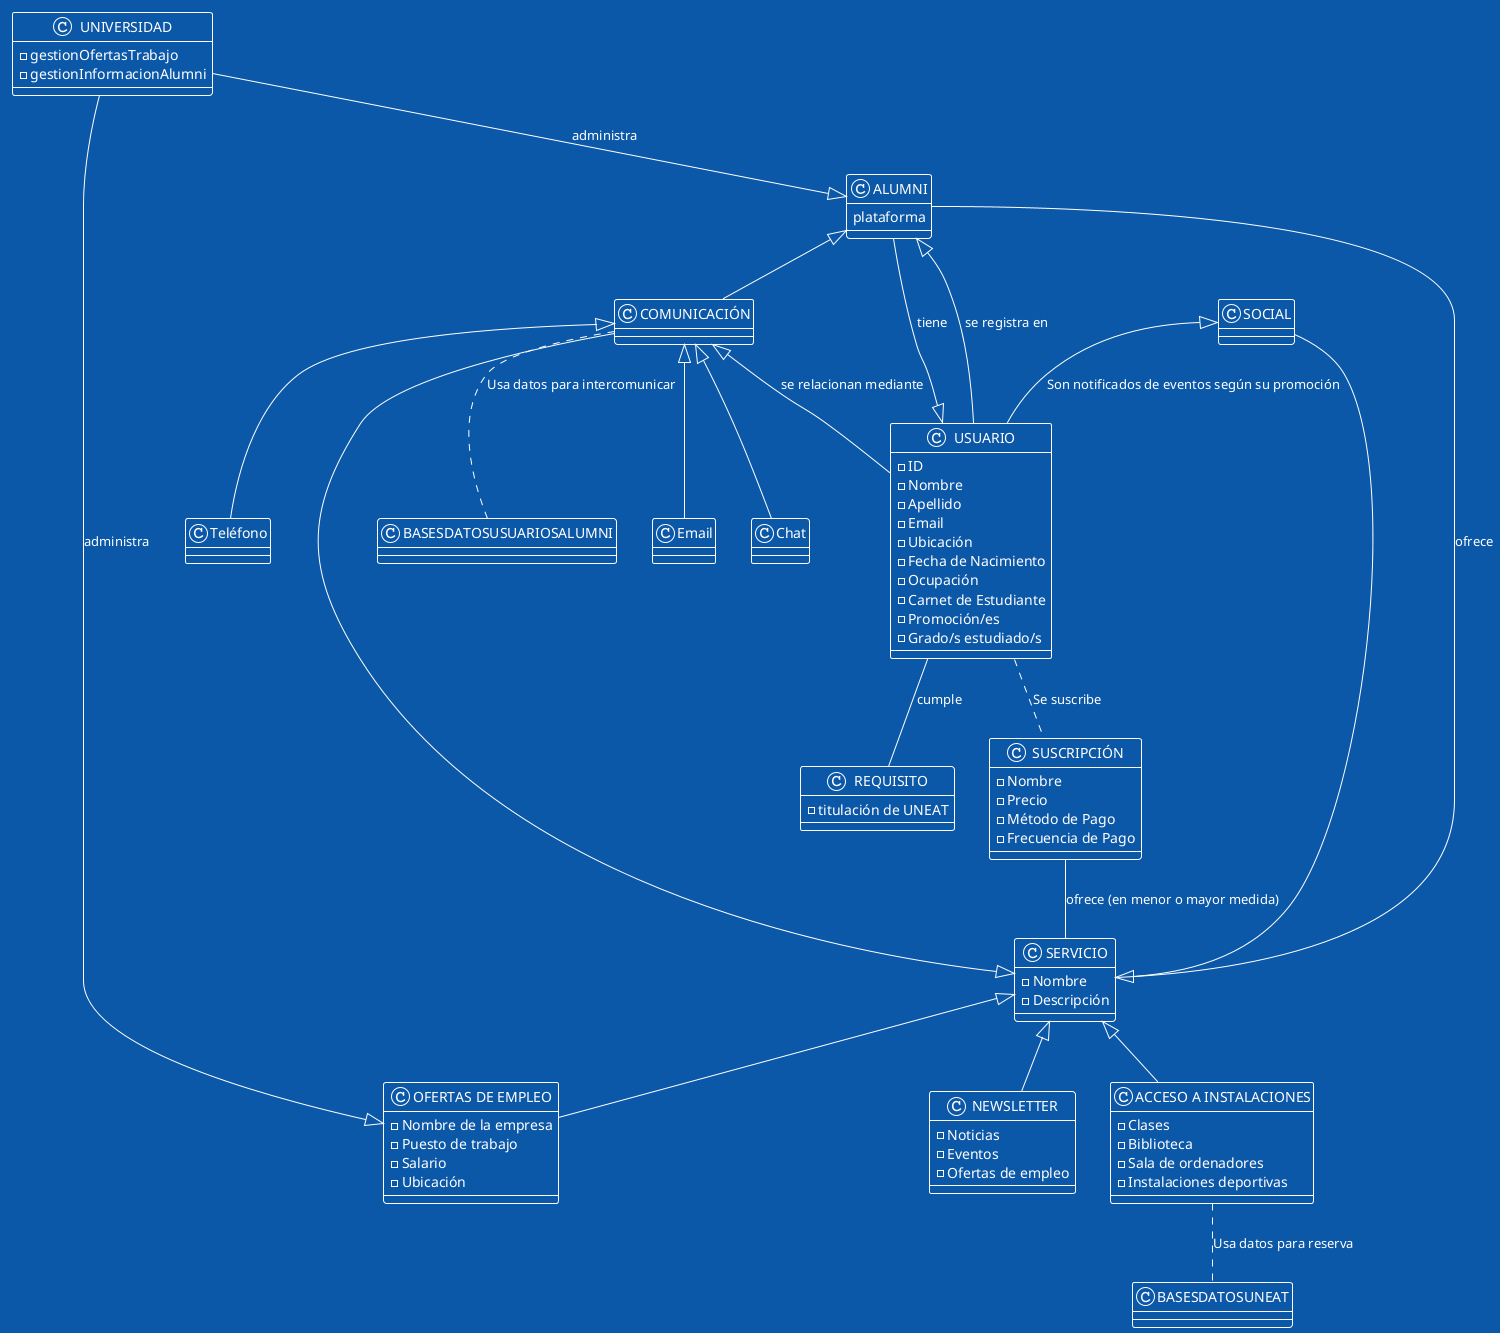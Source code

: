 @startuml
!theme amiga
skinparam defaultFontName Arial

class ALUMNI {
   plataforma
}

class USUARIO {
   - ID
   - Nombre 
   - Apellido 
   - Email 
   - Ubicación 
   - Fecha de Nacimiento 
   - Ocupación
   - Carnet de Estudiante
   - Promoción/es
   - Grado/s estudiado/s
   
}

class UNIVERSIDAD{
  - gestionOfertasTrabajo
  - gestionInformacionAlumni

}

class REQUISITO {
   - titulación de UNEAT
}

class SUSCRIPCIÓN {
   - Nombre 
   - Precio 
   - Método de Pago
   - Frecuencia de Pago
}

class SERVICIO {
    - Nombre 
    - Descripción 
}

class COMUNICACIÓN {
}

class "ACCESO A INSTALACIONES" {
    - Clases
    - Biblioteca
    - Sala de ordenadores
    - Instalaciones deportivas
}

class NEWSLETTER {
    - Noticias
    - Eventos
    - Ofertas de empleo
}

class "OFERTAS DE EMPLEO" {
    - Nombre de la empresa
    - Puesto de trabajo
    - Salario
    - Ubicación
}
UNIVERSIDAD --|> ALUMNI: administra
UNIVERSIDAD --|> "OFERTAS DE EMPLEO": administra
ALUMNI --|> USUARIO : tiene
ALUMNI <|-- USUARIO : se registra en
COMUNICACIÓN <|-- USUARIO : se relacionan mediante
SOCIAL <|-- USUARIO : Son notificados de eventos según su promoción
ALUMNI -- SERVICIO : ofrece
SUSCRIPCIÓN -- SERVICIO : ofrece (en menor o mayor medida)
USUARIO -- REQUISITO : cumple


ALUMNI <|-- "COMUNICACIÓN"
SERVICIO <|-- "ACCESO A INSTALACIONES"
"ACCESO A INSTALACIONES" .. BASESDATOSUNEAT : Usa datos para reserva 
"COMUNICACIÓN" .. BASESDATOSUSUARIOSALUMNI : Usa datos para intercomunicar
SERVICIO <|-- "NEWSLETTER"
SERVICIO <|-- "OFERTAS DE EMPLEO"
"SOCIAL" --|> SERVICIO

USUARIO .. SUSCRIPCIÓN : Se suscribe

"COMUNICACIÓN" --|> SERVICIO
COMUNICACIÓN <|-d- Email
COMUNICACIÓN <|-d- Chat
COMUNICACIÓN <|-d- Teléfono
@enduml